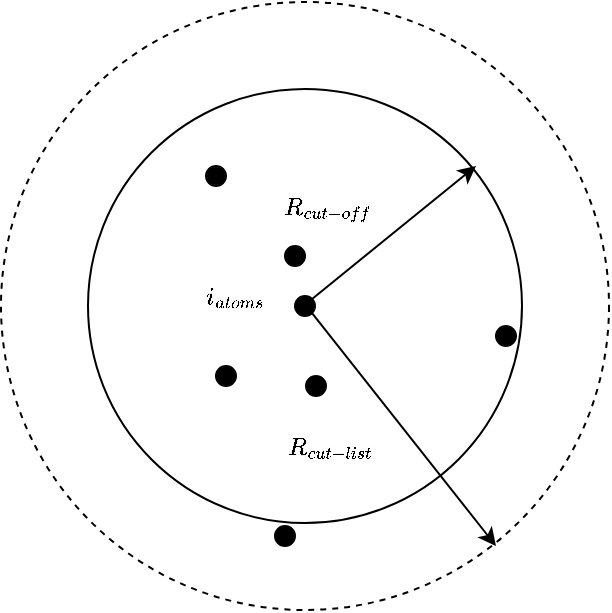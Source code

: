 <mxfile version="10.3.9" type="github"><diagram id="D9sIkQnWDwgwHuIJ6I7t" name="Page-1"><mxGraphModel dx="1394" dy="715" grid="1" gridSize="10" guides="1" tooltips="1" connect="1" arrows="1" fold="1" page="1" pageScale="1" pageWidth="350" pageHeight="1169" math="1" shadow="0"><root><mxCell id="0"/><mxCell id="1" parent="0"/><mxCell id="XC4b_ZWpoDHmDN3GRr9_-1" value="" style="ellipse;whiteSpace=wrap;html=1;aspect=fixed;fillColor=none;gradientColor=none;" vertex="1" parent="1"><mxGeometry x="66" y="181.5" width="217" height="217" as="geometry"/></mxCell><mxCell id="XC4b_ZWpoDHmDN3GRr9_-5" value="" style="ellipse;whiteSpace=wrap;html=1;aspect=fixed;fillColor=#000000;gradientColor=none;strokeColor=#000000;" vertex="1" parent="1"><mxGeometry x="169.5" y="285" width="10" height="10" as="geometry"/></mxCell><mxCell id="XC4b_ZWpoDHmDN3GRr9_-6" value="" style="ellipse;whiteSpace=wrap;html=1;aspect=fixed;fillColor=#000000;gradientColor=none;strokeColor=#000000;" vertex="1" parent="1"><mxGeometry x="130" y="320" width="10" height="10" as="geometry"/></mxCell><mxCell id="XC4b_ZWpoDHmDN3GRr9_-7" value="" style="ellipse;whiteSpace=wrap;html=1;aspect=fixed;fillColor=none;gradientColor=none;dashed=1;" vertex="1" parent="1"><mxGeometry x="22.5" y="138" width="304" height="304" as="geometry"/></mxCell><mxCell id="XC4b_ZWpoDHmDN3GRr9_-17" value="" style="endArrow=classic;html=1;exitX=1;exitY=0;exitDx=0;exitDy=0;" edge="1" parent="1" source="XC4b_ZWpoDHmDN3GRr9_-5"><mxGeometry width="50" height="50" relative="1" as="geometry"><mxPoint x="180" y="280" as="sourcePoint"/><mxPoint x="260" y="220" as="targetPoint"/></mxGeometry></mxCell><mxCell id="XC4b_ZWpoDHmDN3GRr9_-18" value="" style="endArrow=classic;html=1;exitX=1;exitY=1;exitDx=0;exitDy=0;" edge="1" parent="1" source="XC4b_ZWpoDHmDN3GRr9_-5"><mxGeometry width="50" height="50" relative="1" as="geometry"><mxPoint x="188" y="296" as="sourcePoint"/><mxPoint x="270" y="410" as="targetPoint"/></mxGeometry></mxCell><mxCell id="XC4b_ZWpoDHmDN3GRr9_-19" value="" style="ellipse;whiteSpace=wrap;html=1;aspect=fixed;fillColor=#000000;gradientColor=none;strokeColor=#000000;" vertex="1" parent="1"><mxGeometry x="270" y="300" width="10" height="10" as="geometry"/></mxCell><mxCell id="XC4b_ZWpoDHmDN3GRr9_-20" value="" style="ellipse;whiteSpace=wrap;html=1;aspect=fixed;fillColor=#000000;gradientColor=none;strokeColor=#000000;" vertex="1" parent="1"><mxGeometry x="125" y="220" width="10" height="10" as="geometry"/></mxCell><mxCell id="XC4b_ZWpoDHmDN3GRr9_-21" value="" style="ellipse;whiteSpace=wrap;html=1;aspect=fixed;fillColor=#000000;gradientColor=none;strokeColor=#000000;" vertex="1" parent="1"><mxGeometry x="164.5" y="260" width="10" height="10" as="geometry"/></mxCell><mxCell id="XC4b_ZWpoDHmDN3GRr9_-22" value="" style="ellipse;whiteSpace=wrap;html=1;aspect=fixed;fillColor=#000000;gradientColor=none;strokeColor=#000000;" vertex="1" parent="1"><mxGeometry x="175" y="325" width="10" height="10" as="geometry"/></mxCell><mxCell id="XC4b_ZWpoDHmDN3GRr9_-23" value="" style="ellipse;whiteSpace=wrap;html=1;aspect=fixed;fillColor=#000000;gradientColor=none;strokeColor=#000000;" vertex="1" parent="1"><mxGeometry x="159.5" y="400" width="10" height="10" as="geometry"/></mxCell><mxCell id="XC4b_ZWpoDHmDN3GRr9_-24" value="&lt;font face=&quot;Times New Roman&quot;&gt;$$R_{cut-off}$$&lt;/font&gt;" style="text;html=1;strokeColor=none;fillColor=none;align=center;verticalAlign=middle;whiteSpace=wrap;rounded=0;" vertex="1" parent="1"><mxGeometry x="132.5" y="230" width="105" height="20" as="geometry"/></mxCell><mxCell id="XC4b_ZWpoDHmDN3GRr9_-26" value="&lt;font face=&quot;Times New Roman&quot;&gt;$$R_{cut-list}$$&lt;/font&gt;" style="text;html=1;strokeColor=none;fillColor=none;align=center;verticalAlign=middle;whiteSpace=wrap;rounded=0;" vertex="1" parent="1"><mxGeometry x="135" y="350" width="105" height="20" as="geometry"/></mxCell><mxCell id="XC4b_ZWpoDHmDN3GRr9_-27" value="&lt;font face=&quot;Times New Roman&quot;&gt;$$i_{atoms}$$&lt;/font&gt;" style="text;html=1;strokeColor=none;fillColor=none;align=center;verticalAlign=middle;whiteSpace=wrap;rounded=0;" vertex="1" parent="1"><mxGeometry x="120" y="275" width="40" height="20" as="geometry"/></mxCell></root></mxGraphModel></diagram></mxfile>